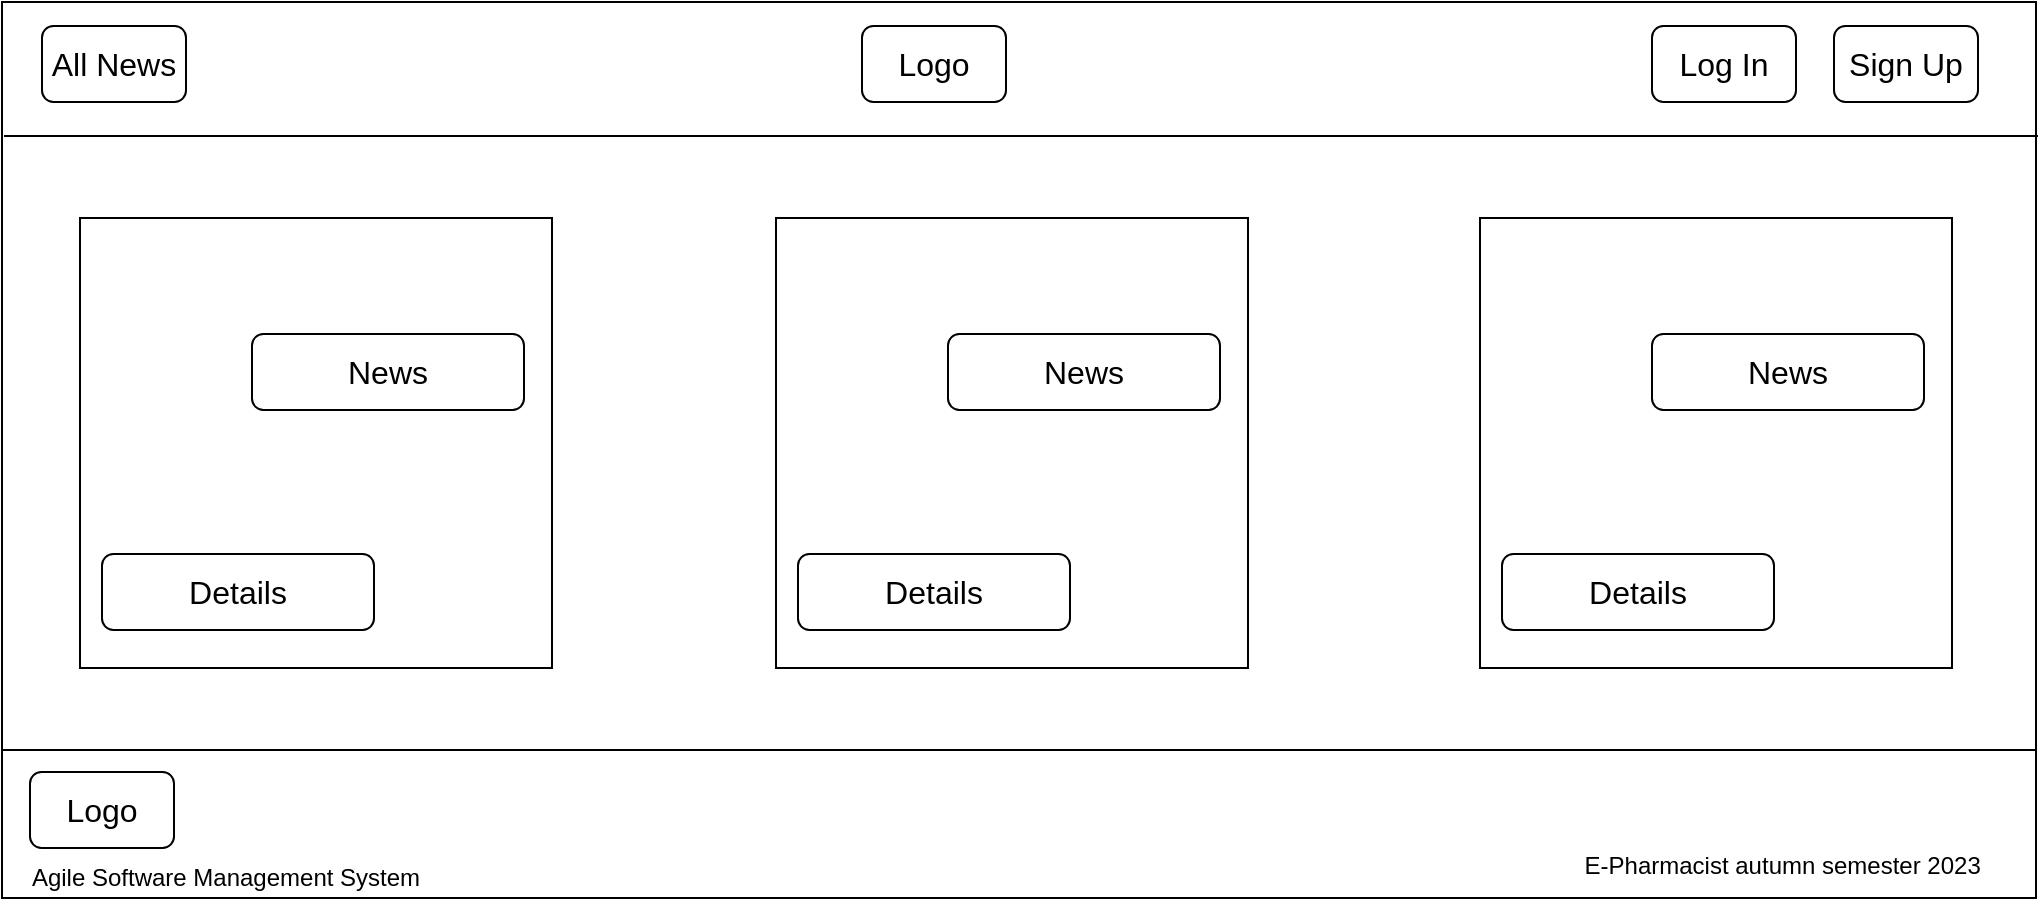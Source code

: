 <mxfile version="21.0.6" type="gitlab">
  <diagram name="Page-1" id="_I6xJbvTDYSmVf_SgBtb">
    <mxGraphModel dx="1450" dy="991" grid="0" gridSize="10" guides="1" tooltips="1" connect="1" arrows="1" fold="1" page="0" pageScale="1" pageWidth="827" pageHeight="1169" math="0" shadow="0">
      <root>
        <mxCell id="0" />
        <mxCell id="1" parent="0" />
        <mxCell id="jIrMB8R4aPp0NDSmydVk-1" value="" style="rounded=0;whiteSpace=wrap;html=1;fontSize=16;" vertex="1" parent="1">
          <mxGeometry x="-282" y="-52" width="1017" height="448" as="geometry" />
        </mxCell>
        <mxCell id="jIrMB8R4aPp0NDSmydVk-2" value="All News" style="rounded=1;whiteSpace=wrap;html=1;fontSize=16;" vertex="1" parent="1">
          <mxGeometry x="-262" y="-40" width="72" height="38" as="geometry" />
        </mxCell>
        <mxCell id="jIrMB8R4aPp0NDSmydVk-4" value="Logo" style="rounded=1;whiteSpace=wrap;html=1;fontSize=16;" vertex="1" parent="1">
          <mxGeometry x="148" y="-40" width="72" height="38" as="geometry" />
        </mxCell>
        <mxCell id="jIrMB8R4aPp0NDSmydVk-5" value="Log In" style="rounded=1;whiteSpace=wrap;html=1;fontSize=16;" vertex="1" parent="1">
          <mxGeometry x="543" y="-40" width="72" height="38" as="geometry" />
        </mxCell>
        <mxCell id="jIrMB8R4aPp0NDSmydVk-6" value="Sign Up" style="rounded=1;whiteSpace=wrap;html=1;fontSize=16;" vertex="1" parent="1">
          <mxGeometry x="634" y="-40" width="72" height="38" as="geometry" />
        </mxCell>
        <mxCell id="jIrMB8R4aPp0NDSmydVk-8" value="" style="endArrow=none;html=1;rounded=0;fontSize=12;startSize=8;endSize=8;curved=1;" edge="1" parent="1">
          <mxGeometry width="50" height="50" relative="1" as="geometry">
            <mxPoint x="-281" y="15" as="sourcePoint" />
            <mxPoint x="736" y="15" as="targetPoint" />
          </mxGeometry>
        </mxCell>
        <mxCell id="jIrMB8R4aPp0NDSmydVk-9" value="News" style="rounded=1;whiteSpace=wrap;html=1;fontSize=16;" vertex="1" parent="1">
          <mxGeometry x="-157" y="176" width="136" height="38" as="geometry" />
        </mxCell>
        <mxCell id="jIrMB8R4aPp0NDSmydVk-12" value="News" style="rounded=1;whiteSpace=wrap;html=1;fontSize=16;" vertex="1" parent="1">
          <mxGeometry x="191" y="176" width="136" height="38" as="geometry" />
        </mxCell>
        <mxCell id="jIrMB8R4aPp0NDSmydVk-14" value="" style="rounded=0;whiteSpace=wrap;html=1;fontSize=16;" vertex="1" parent="1">
          <mxGeometry x="457" y="56" width="236" height="225" as="geometry" />
        </mxCell>
        <mxCell id="jIrMB8R4aPp0NDSmydVk-15" value="News" style="rounded=1;whiteSpace=wrap;html=1;fontSize=16;" vertex="1" parent="1">
          <mxGeometry x="543" y="114" width="136" height="38" as="geometry" />
        </mxCell>
        <mxCell id="jIrMB8R4aPp0NDSmydVk-18" value="" style="endArrow=none;html=1;rounded=0;fontSize=12;startSize=8;endSize=8;curved=1;" edge="1" parent="1">
          <mxGeometry width="50" height="50" relative="1" as="geometry">
            <mxPoint x="-282" y="322" as="sourcePoint" />
            <mxPoint x="735" y="322" as="targetPoint" />
          </mxGeometry>
        </mxCell>
        <mxCell id="jIrMB8R4aPp0NDSmydVk-19" value="" style="rounded=0;whiteSpace=wrap;html=1;fontSize=16;" vertex="1" parent="1">
          <mxGeometry x="-243" y="56" width="236" height="225" as="geometry" />
        </mxCell>
        <mxCell id="jIrMB8R4aPp0NDSmydVk-20" value="Details" style="rounded=1;whiteSpace=wrap;html=1;fontSize=16;" vertex="1" parent="1">
          <mxGeometry x="-232" y="224" width="136" height="38" as="geometry" />
        </mxCell>
        <mxCell id="jIrMB8R4aPp0NDSmydVk-21" value="News" style="rounded=1;whiteSpace=wrap;html=1;fontSize=16;" vertex="1" parent="1">
          <mxGeometry x="-157" y="114" width="136" height="38" as="geometry" />
        </mxCell>
        <mxCell id="jIrMB8R4aPp0NDSmydVk-22" value="" style="rounded=0;whiteSpace=wrap;html=1;fontSize=16;" vertex="1" parent="1">
          <mxGeometry x="105" y="56" width="236" height="225" as="geometry" />
        </mxCell>
        <mxCell id="jIrMB8R4aPp0NDSmydVk-23" value="News" style="rounded=1;whiteSpace=wrap;html=1;fontSize=16;" vertex="1" parent="1">
          <mxGeometry x="191" y="114" width="136" height="38" as="geometry" />
        </mxCell>
        <mxCell id="jIrMB8R4aPp0NDSmydVk-24" value="Details" style="rounded=1;whiteSpace=wrap;html=1;fontSize=16;" vertex="1" parent="1">
          <mxGeometry x="116" y="224" width="136" height="38" as="geometry" />
        </mxCell>
        <mxCell id="jIrMB8R4aPp0NDSmydVk-25" value="Details" style="rounded=1;whiteSpace=wrap;html=1;fontSize=16;" vertex="1" parent="1">
          <mxGeometry x="468" y="224" width="136" height="38" as="geometry" />
        </mxCell>
        <mxCell id="jIrMB8R4aPp0NDSmydVk-26" value="Logo" style="rounded=1;whiteSpace=wrap;html=1;fontSize=16;" vertex="1" parent="1">
          <mxGeometry x="-268" y="333" width="72" height="38" as="geometry" />
        </mxCell>
        <mxCell id="jIrMB8R4aPp0NDSmydVk-27" value="&lt;font style=&quot;font-size: 12px;&quot;&gt;Agile Software Management System&lt;/font&gt;" style="text;html=1;strokeColor=none;fillColor=none;align=center;verticalAlign=middle;whiteSpace=wrap;rounded=0;fontSize=16;" vertex="1" parent="1">
          <mxGeometry x="-276" y="372" width="212" height="24" as="geometry" />
        </mxCell>
        <mxCell id="jIrMB8R4aPp0NDSmydVk-28" value="&lt;font style=&quot;font-size: 12px;&quot;&gt;E-Pharmacist autumn semester 2023&amp;nbsp;&lt;/font&gt;" style="text;html=1;strokeColor=none;fillColor=none;align=center;verticalAlign=middle;whiteSpace=wrap;rounded=0;fontSize=16;" vertex="1" parent="1">
          <mxGeometry x="500" y="366" width="220" height="24" as="geometry" />
        </mxCell>
      </root>
    </mxGraphModel>
  </diagram>
</mxfile>
